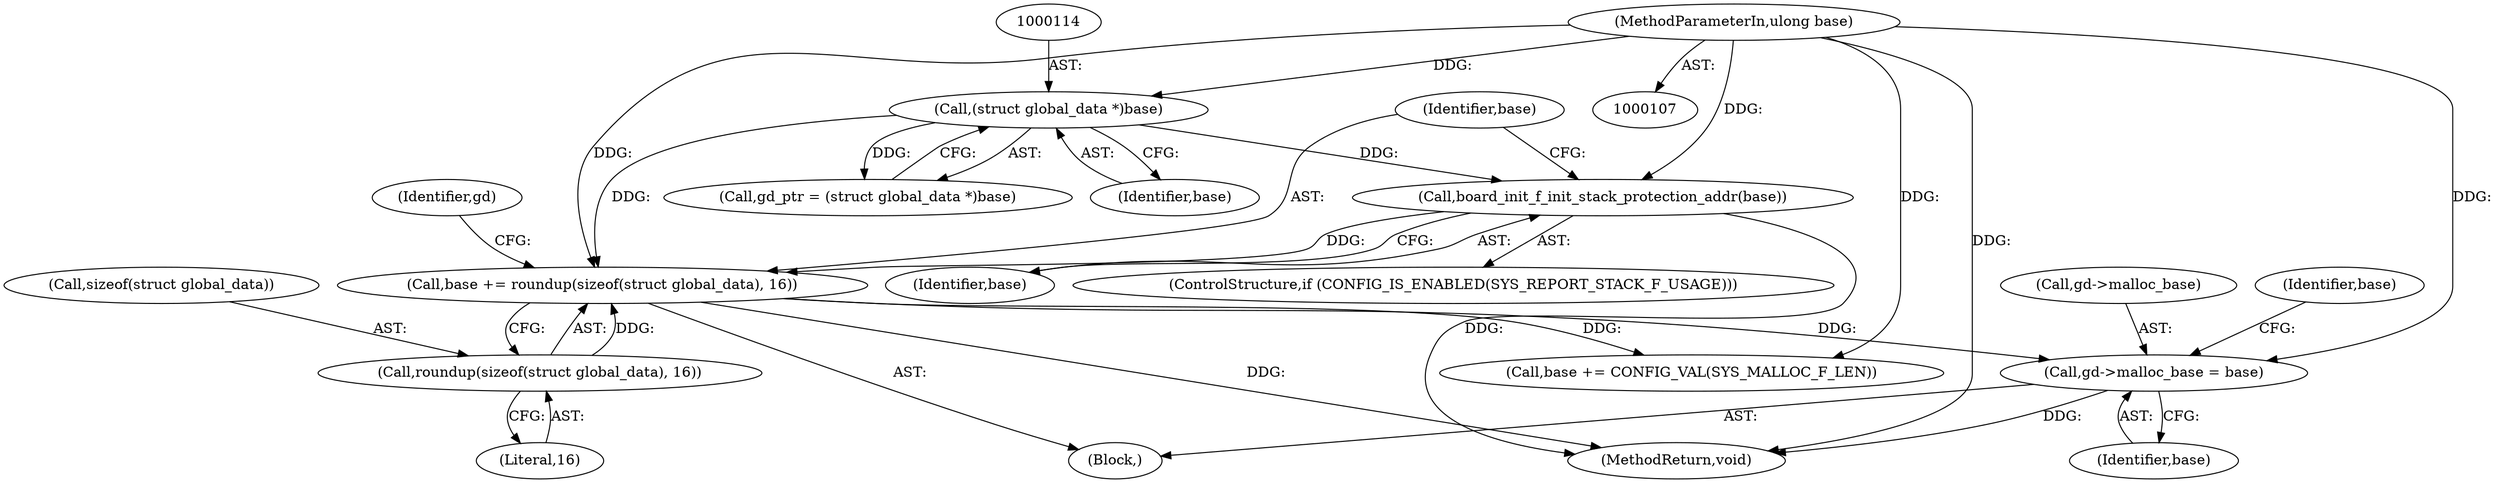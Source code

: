 digraph "0_u-boot_master_14@API" {
"1000135" [label="(Call,gd->malloc_base = base)"];
"1000129" [label="(Call,base += roundup(sizeof(struct global_data), 16))"];
"1000131" [label="(Call,roundup(sizeof(struct global_data), 16))"];
"1000113" [label="(Call,(struct global_data *)base)"];
"1000108" [label="(MethodParameterIn,ulong base)"];
"1000127" [label="(Call,board_init_f_init_stack_protection_addr(base))"];
"1000140" [label="(Call,base += CONFIG_VAL(SYS_MALLOC_F_LEN))"];
"1000129" [label="(Call,base += roundup(sizeof(struct global_data), 16))"];
"1000148" [label="(MethodReturn,void)"];
"1000109" [label="(Block,)"];
"1000136" [label="(Call,gd->malloc_base)"];
"1000128" [label="(Identifier,base)"];
"1000113" [label="(Call,(struct global_data *)base)"];
"1000139" [label="(Identifier,base)"];
"1000130" [label="(Identifier,base)"];
"1000127" [label="(Call,board_init_f_init_stack_protection_addr(base))"];
"1000135" [label="(Call,gd->malloc_base = base)"];
"1000132" [label="(Call,sizeof(struct global_data))"];
"1000124" [label="(ControlStructure,if (CONFIG_IS_ENABLED(SYS_REPORT_STACK_F_USAGE)))"];
"1000131" [label="(Call,roundup(sizeof(struct global_data), 16))"];
"1000111" [label="(Call,gd_ptr = (struct global_data *)base)"];
"1000108" [label="(MethodParameterIn,ulong base)"];
"1000141" [label="(Identifier,base)"];
"1000134" [label="(Literal,16)"];
"1000137" [label="(Identifier,gd)"];
"1000115" [label="(Identifier,base)"];
"1000135" -> "1000109"  [label="AST: "];
"1000135" -> "1000139"  [label="CFG: "];
"1000136" -> "1000135"  [label="AST: "];
"1000139" -> "1000135"  [label="AST: "];
"1000141" -> "1000135"  [label="CFG: "];
"1000135" -> "1000148"  [label="DDG: "];
"1000129" -> "1000135"  [label="DDG: "];
"1000108" -> "1000135"  [label="DDG: "];
"1000129" -> "1000109"  [label="AST: "];
"1000129" -> "1000131"  [label="CFG: "];
"1000130" -> "1000129"  [label="AST: "];
"1000131" -> "1000129"  [label="AST: "];
"1000137" -> "1000129"  [label="CFG: "];
"1000129" -> "1000148"  [label="DDG: "];
"1000131" -> "1000129"  [label="DDG: "];
"1000113" -> "1000129"  [label="DDG: "];
"1000127" -> "1000129"  [label="DDG: "];
"1000108" -> "1000129"  [label="DDG: "];
"1000129" -> "1000140"  [label="DDG: "];
"1000131" -> "1000134"  [label="CFG: "];
"1000132" -> "1000131"  [label="AST: "];
"1000134" -> "1000131"  [label="AST: "];
"1000113" -> "1000111"  [label="AST: "];
"1000113" -> "1000115"  [label="CFG: "];
"1000114" -> "1000113"  [label="AST: "];
"1000115" -> "1000113"  [label="AST: "];
"1000111" -> "1000113"  [label="CFG: "];
"1000113" -> "1000111"  [label="DDG: "];
"1000108" -> "1000113"  [label="DDG: "];
"1000113" -> "1000127"  [label="DDG: "];
"1000108" -> "1000107"  [label="AST: "];
"1000108" -> "1000148"  [label="DDG: "];
"1000108" -> "1000127"  [label="DDG: "];
"1000108" -> "1000140"  [label="DDG: "];
"1000127" -> "1000124"  [label="AST: "];
"1000127" -> "1000128"  [label="CFG: "];
"1000128" -> "1000127"  [label="AST: "];
"1000130" -> "1000127"  [label="CFG: "];
"1000127" -> "1000148"  [label="DDG: "];
}
